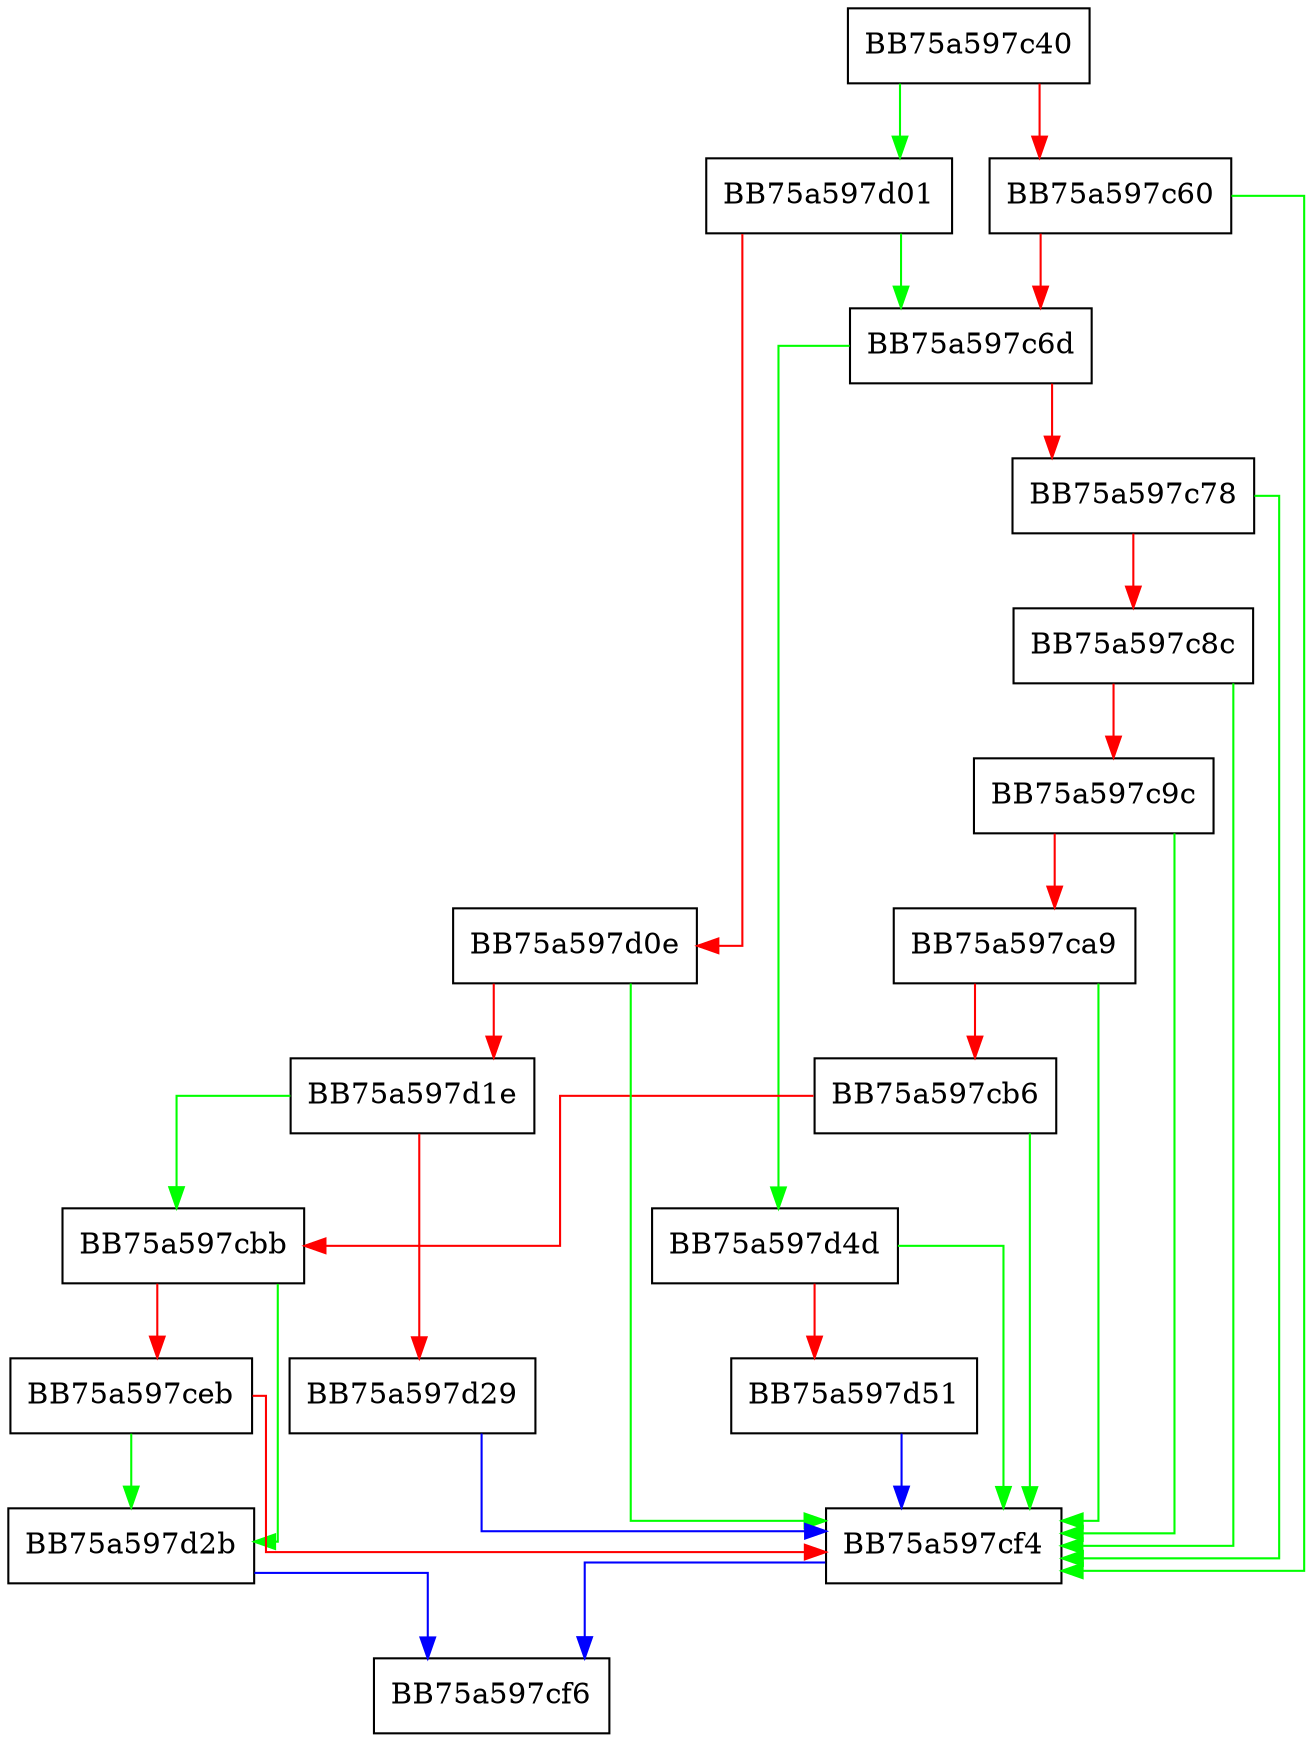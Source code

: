 digraph scan_fwdep {
  node [shape="box"];
  graph [splines=ortho];
  BB75a597c40 -> BB75a597d01 [color="green"];
  BB75a597c40 -> BB75a597c60 [color="red"];
  BB75a597c60 -> BB75a597cf4 [color="green"];
  BB75a597c60 -> BB75a597c6d [color="red"];
  BB75a597c6d -> BB75a597d4d [color="green"];
  BB75a597c6d -> BB75a597c78 [color="red"];
  BB75a597c78 -> BB75a597cf4 [color="green"];
  BB75a597c78 -> BB75a597c8c [color="red"];
  BB75a597c8c -> BB75a597cf4 [color="green"];
  BB75a597c8c -> BB75a597c9c [color="red"];
  BB75a597c9c -> BB75a597cf4 [color="green"];
  BB75a597c9c -> BB75a597ca9 [color="red"];
  BB75a597ca9 -> BB75a597cf4 [color="green"];
  BB75a597ca9 -> BB75a597cb6 [color="red"];
  BB75a597cb6 -> BB75a597cf4 [color="green"];
  BB75a597cb6 -> BB75a597cbb [color="red"];
  BB75a597cbb -> BB75a597d2b [color="green"];
  BB75a597cbb -> BB75a597ceb [color="red"];
  BB75a597ceb -> BB75a597d2b [color="green"];
  BB75a597ceb -> BB75a597cf4 [color="red"];
  BB75a597cf4 -> BB75a597cf6 [color="blue"];
  BB75a597d01 -> BB75a597c6d [color="green"];
  BB75a597d01 -> BB75a597d0e [color="red"];
  BB75a597d0e -> BB75a597cf4 [color="green"];
  BB75a597d0e -> BB75a597d1e [color="red"];
  BB75a597d1e -> BB75a597cbb [color="green"];
  BB75a597d1e -> BB75a597d29 [color="red"];
  BB75a597d29 -> BB75a597cf4 [color="blue"];
  BB75a597d2b -> BB75a597cf6 [color="blue"];
  BB75a597d4d -> BB75a597cf4 [color="green"];
  BB75a597d4d -> BB75a597d51 [color="red"];
  BB75a597d51 -> BB75a597cf4 [color="blue"];
}